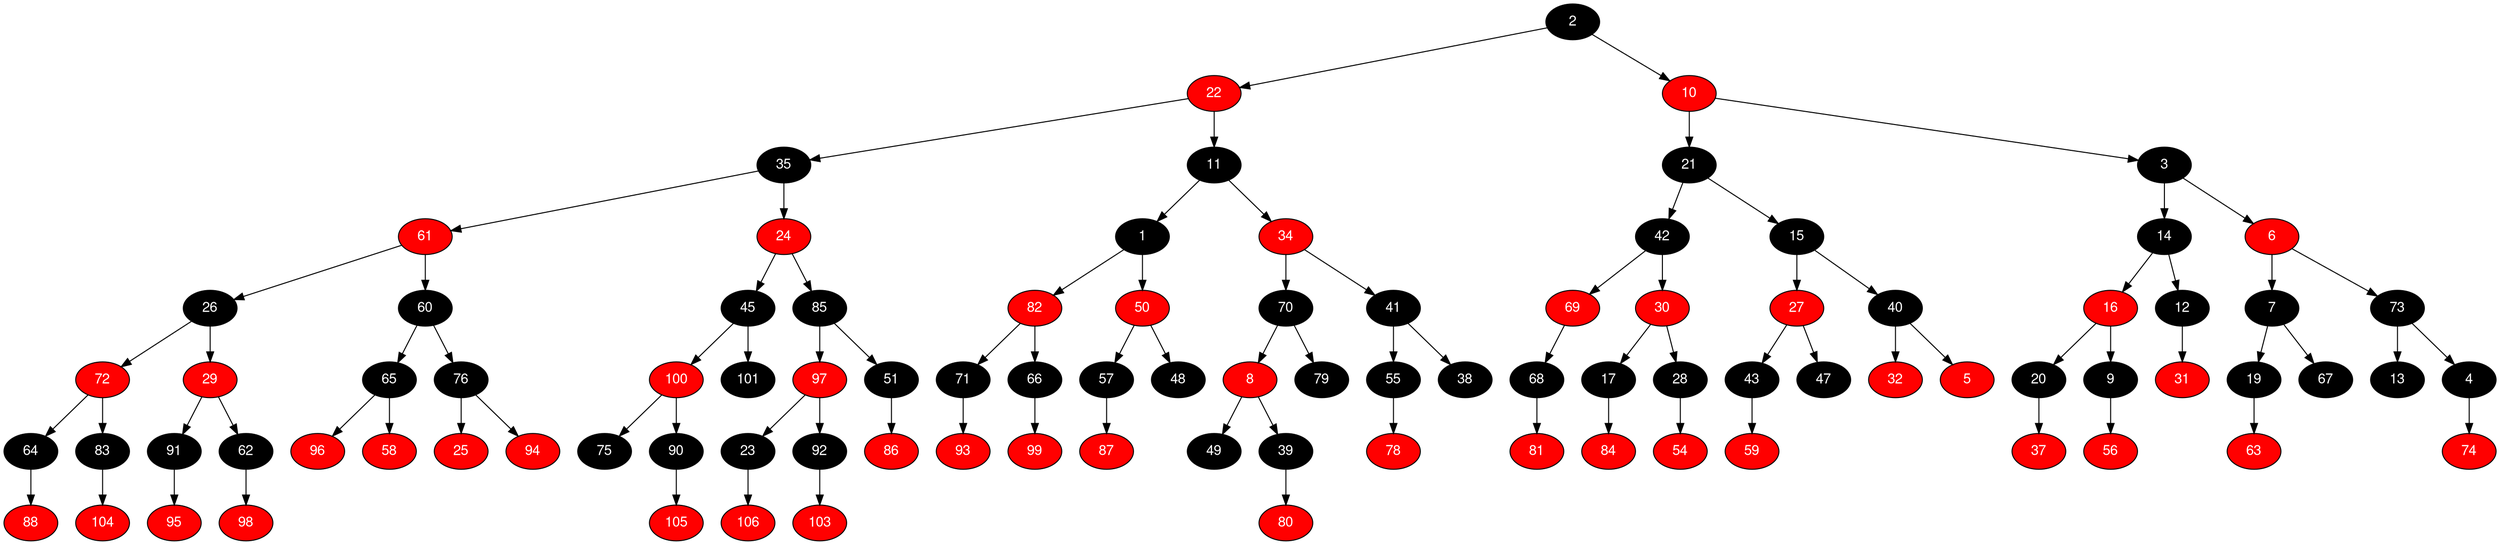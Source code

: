 digraph RB_Teste {
	node [fontname="Helvetica,Arial,sans-serif" style="filled"]
	edge [fontname="Helvetica,Arial,sans-serif" color="black"]

	{
		node [fillcolor=" black" fontcolor=" white"] 2 
		node [fillcolor=" red" fontcolor=" white"] 22 
		node [fillcolor=" black" fontcolor=" white"] 35 
		node [fillcolor=" red" fontcolor=" white"] 61 
		node [fillcolor=" black" fontcolor=" white"] 26 
		node [fillcolor=" red" fontcolor=" white"] 72 
		node [fillcolor=" black" fontcolor=" white"] 64 
		node [fillcolor=" red" fontcolor=" white"] 88 
		node [fillcolor=" black" fontcolor=" white"] 83 
		node [fillcolor=" red" fontcolor=" white"] 104 
		node [fillcolor=" red" fontcolor=" white"] 29 
		node [fillcolor=" black" fontcolor=" white"] 91 
		node [fillcolor=" red" fontcolor=" white"] 95 
		node [fillcolor=" black" fontcolor=" white"] 62 
		node [fillcolor=" red" fontcolor=" white"] 98 
		node [fillcolor=" black" fontcolor=" white"] 60 
		node [fillcolor=" black" fontcolor=" white"] 65 
		node [fillcolor=" red" fontcolor=" white"] 96 
		node [fillcolor=" red" fontcolor=" white"] 58 
		node [fillcolor=" black" fontcolor=" white"] 76 
		node [fillcolor=" red" fontcolor=" white"] 25 
		node [fillcolor=" red" fontcolor=" white"] 94 
		node [fillcolor=" red" fontcolor=" white"] 24 
		node [fillcolor=" black" fontcolor=" white"] 45 
		node [fillcolor=" red" fontcolor=" white"] 100 
		node [fillcolor=" black" fontcolor=" white"] 75 
		node [fillcolor=" black" fontcolor=" white"] 90 
		node [fillcolor=" red" fontcolor=" white"] 105 
		node [fillcolor=" black" fontcolor=" white"] 101 
		node [fillcolor=" black" fontcolor=" white"] 85 
		node [fillcolor=" red" fontcolor=" white"] 97 
		node [fillcolor=" black" fontcolor=" white"] 23 
		node [fillcolor=" red" fontcolor=" white"] 106 
		node [fillcolor=" black" fontcolor=" white"] 92 
		node [fillcolor=" red" fontcolor=" white"] 103 
		node [fillcolor=" black" fontcolor=" white"] 51 
		node [fillcolor=" red" fontcolor=" white"] 86 
		node [fillcolor=" black" fontcolor=" white"] 11 
		node [fillcolor=" black" fontcolor=" white"] 1 
		node [fillcolor=" red" fontcolor=" white"] 82 
		node [fillcolor=" black" fontcolor=" white"] 71 
		node [fillcolor=" red" fontcolor=" white"] 93 
		node [fillcolor=" black" fontcolor=" white"] 66 
		node [fillcolor=" red" fontcolor=" white"] 99 
		node [fillcolor=" red" fontcolor=" white"] 50 
		node [fillcolor=" black" fontcolor=" white"] 57 
		node [fillcolor=" red" fontcolor=" white"] 87 
		node [fillcolor=" black" fontcolor=" white"] 48 
		node [fillcolor=" red" fontcolor=" white"] 34 
		node [fillcolor=" black" fontcolor=" white"] 70 
		node [fillcolor=" red" fontcolor=" white"] 8 
		node [fillcolor=" black" fontcolor=" white"] 49 
		node [fillcolor=" black" fontcolor=" white"] 39 
		node [fillcolor=" red" fontcolor=" white"] 80 
		node [fillcolor=" black" fontcolor=" white"] 79 
		node [fillcolor=" black" fontcolor=" white"] 41 
		node [fillcolor=" black" fontcolor=" white"] 55 
		node [fillcolor=" red" fontcolor=" white"] 78 
		node [fillcolor=" black" fontcolor=" white"] 38 
		node [fillcolor=" red" fontcolor=" white"] 10 
		node [fillcolor=" black" fontcolor=" white"] 21 
		node [fillcolor=" black" fontcolor=" white"] 42 
		node [fillcolor=" red" fontcolor=" white"] 69 
		node [fillcolor=" black" fontcolor=" white"] 68 
		node [fillcolor=" red" fontcolor=" white"] 81 
		node [fillcolor=" red" fontcolor=" white"] 30 
		node [fillcolor=" black" fontcolor=" white"] 17 
		node [fillcolor=" red" fontcolor=" white"] 84 
		node [fillcolor=" black" fontcolor=" white"] 28 
		node [fillcolor=" red" fontcolor=" white"] 54 
		node [fillcolor=" black" fontcolor=" white"] 15 
		node [fillcolor=" red" fontcolor=" white"] 27 
		node [fillcolor=" black" fontcolor=" white"] 43 
		node [fillcolor=" red" fontcolor=" white"] 59 
		node [fillcolor=" black" fontcolor=" white"] 47 
		node [fillcolor=" black" fontcolor=" white"] 40 
		node [fillcolor=" red" fontcolor=" white"] 32 
		node [fillcolor=" red" fontcolor=" white"] 5 
		node [fillcolor=" black" fontcolor=" white"] 3 
		node [fillcolor=" black" fontcolor=" white"] 14 
		node [fillcolor=" red" fontcolor=" white"] 16 
		node [fillcolor=" black" fontcolor=" white"] 20 
		node [fillcolor=" red" fontcolor=" white"] 37 
		node [fillcolor=" black" fontcolor=" white"] 9 
		node [fillcolor=" red" fontcolor=" white"] 56 
		node [fillcolor=" black" fontcolor=" white"] 12 
		node [fillcolor=" red" fontcolor=" white"] 31 
		node [fillcolor=" red" fontcolor=" white"] 6 
		node [fillcolor=" black" fontcolor=" white"] 7 
		node [fillcolor=" black" fontcolor=" white"] 19 
		node [fillcolor=" red" fontcolor=" white"] 63 
		node [fillcolor=" black" fontcolor=" white"] 67 
		node [fillcolor=" black" fontcolor=" white"] 73 
		node [fillcolor=" black" fontcolor=" white"] 13 
		node [fillcolor=" black" fontcolor=" white"] 4 
		node [fillcolor=" red" fontcolor=" white"] 74 
	}

	2 -> 22 
	2 -> 10 
	22 -> 35 
	22 -> 11 
	35 -> 61 
	35 -> 24 
	61 -> 26 
	61 -> 60 
	26 -> 72 
	26 -> 29 
	72 -> 64 
	72 -> 83 
	64 -> 88 
	83 -> 104 
	29 -> 91 
	29 -> 62 
	91 -> 95 
	62 -> 98 
	60 -> 65 
	60 -> 76 
	65 -> 96 
	65 -> 58 
	76 -> 25 
	76 -> 94 
	24 -> 45 
	24 -> 85 
	45 -> 100 
	45 -> 101 
	100 -> 75 
	100 -> 90 
	90 -> 105 
	85 -> 97 
	85 -> 51 
	97 -> 23 
	97 -> 92 
	23 -> 106 
	92 -> 103 
	51 -> 86 
	11 -> 1 
	11 -> 34 
	1 -> 82 
	1 -> 50 
	82 -> 71 
	82 -> 66 
	71 -> 93 
	66 -> 99 
	50 -> 57 
	50 -> 48 
	57 -> 87 
	34 -> 70 
	34 -> 41 
	70 -> 8 
	70 -> 79 
	8 -> 49 
	8 -> 39 
	39 -> 80 
	41 -> 55 
	41 -> 38 
	55 -> 78 
	10 -> 21 
	10 -> 3 
	21 -> 42 
	21 -> 15 
	42 -> 69 
	42 -> 30 
	69 -> 68 
	68 -> 81 
	30 -> 17 
	30 -> 28 
	17 -> 84 
	28 -> 54 
	15 -> 27 
	15 -> 40 
	27 -> 43 
	27 -> 47 
	43 -> 59 
	40 -> 32 
	40 -> 5 
	3 -> 14 
	3 -> 6 
	14 -> 16 
	14 -> 12 
	16 -> 20 
	16 -> 9 
	20 -> 37 
	9 -> 56 
	12 -> 31 
	6 -> 7 
	6 -> 73 
	7 -> 19 
	7 -> 67 
	19 -> 63 
	73 -> 13 
	73 -> 4 
	4 -> 74 
}
